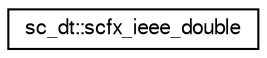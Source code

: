 digraph "Graphical Class Hierarchy"
{
  edge [fontname="FreeSans",fontsize="10",labelfontname="FreeSans",labelfontsize="10"];
  node [fontname="FreeSans",fontsize="10",shape=record];
  rankdir="LR";
  Node0 [label="sc_dt::scfx_ieee_double",height=0.2,width=0.4,color="black", fillcolor="white", style="filled",URL="$a01620.html"];
}
